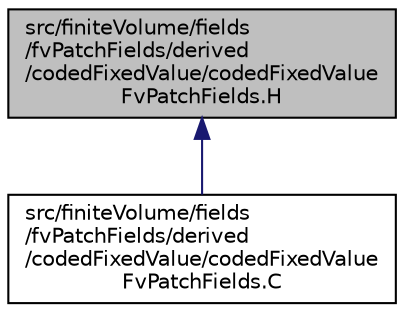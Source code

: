 digraph "src/finiteVolume/fields/fvPatchFields/derived/codedFixedValue/codedFixedValueFvPatchFields.H"
{
  bgcolor="transparent";
  edge [fontname="Helvetica",fontsize="10",labelfontname="Helvetica",labelfontsize="10"];
  node [fontname="Helvetica",fontsize="10",shape=record];
  Node1 [label="src/finiteVolume/fields\l/fvPatchFields/derived\l/codedFixedValue/codedFixedValue\lFvPatchFields.H",height=0.2,width=0.4,color="black", fillcolor="grey75", style="filled", fontcolor="black"];
  Node1 -> Node2 [dir="back",color="midnightblue",fontsize="10",style="solid",fontname="Helvetica"];
  Node2 [label="src/finiteVolume/fields\l/fvPatchFields/derived\l/codedFixedValue/codedFixedValue\lFvPatchFields.C",height=0.2,width=0.4,color="black",URL="$a05436.html"];
}
